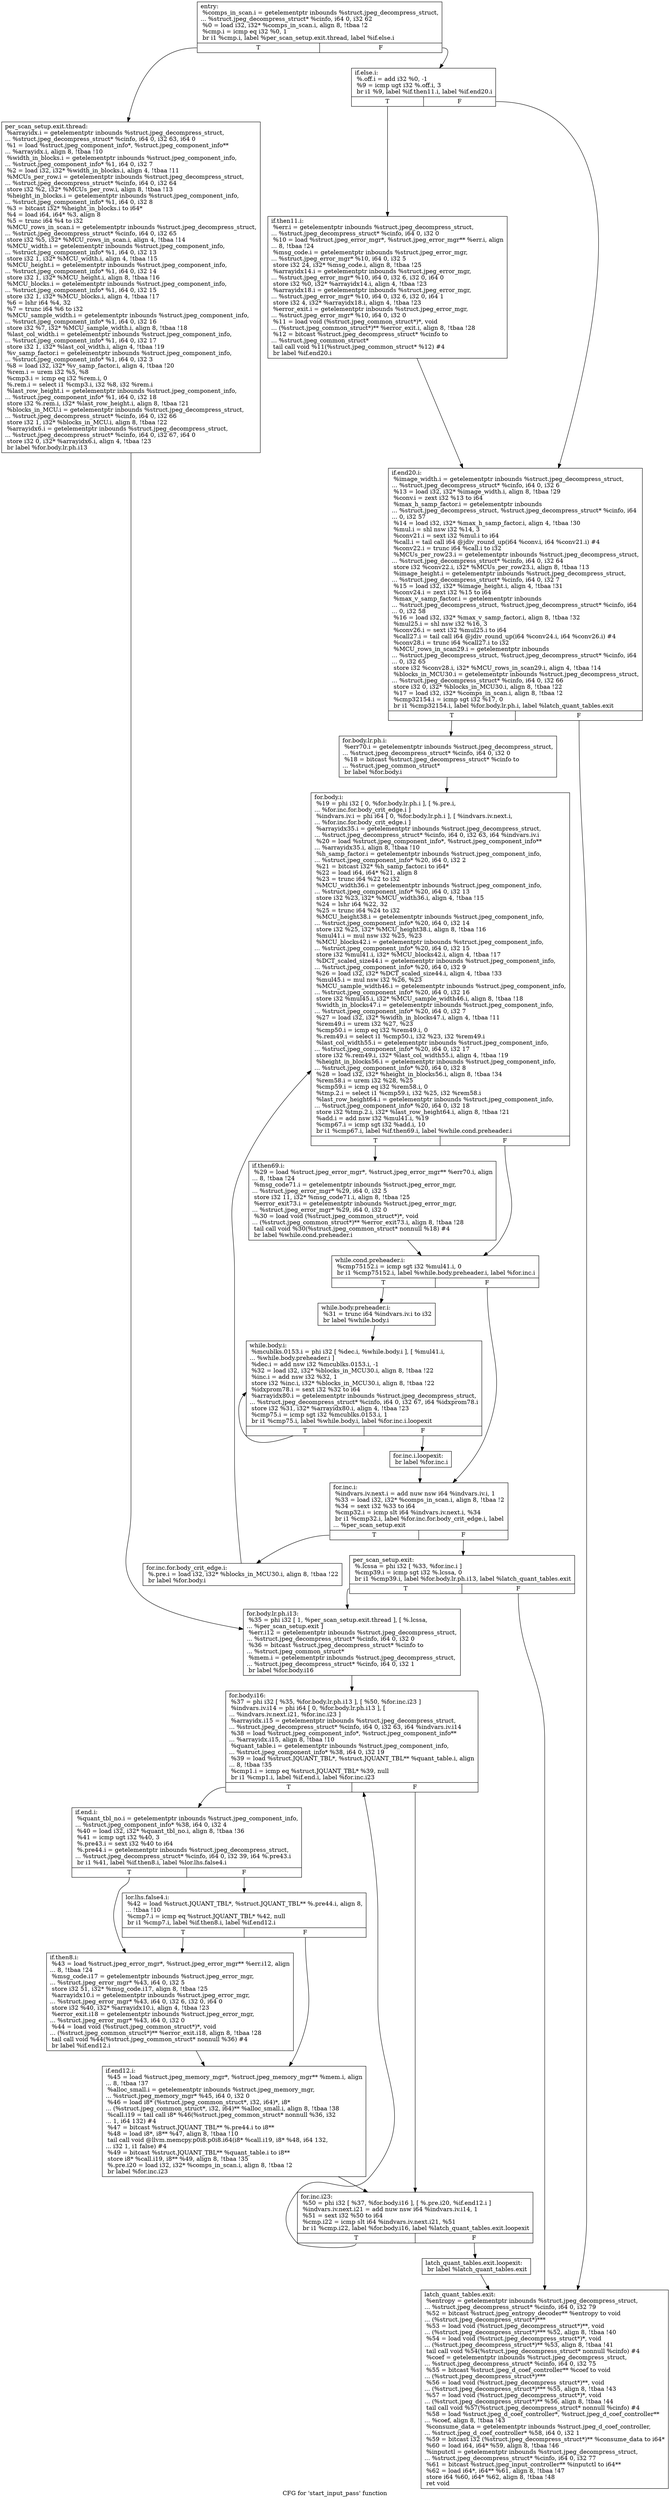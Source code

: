 digraph "CFG for 'start_input_pass' function" {
	label="CFG for 'start_input_pass' function";

	Node0x5187340 [shape=record,label="{entry:\l  %comps_in_scan.i = getelementptr inbounds %struct.jpeg_decompress_struct,\l... %struct.jpeg_decompress_struct* %cinfo, i64 0, i32 62\l  %0 = load i32, i32* %comps_in_scan.i, align 8, !tbaa !2\l  %cmp.i = icmp eq i32 %0, 1\l  br i1 %cmp.i, label %per_scan_setup.exit.thread, label %if.else.i\l|{<s0>T|<s1>F}}"];
	Node0x5187340:s0 -> Node0x5187b10;
	Node0x5187340:s1 -> Node0x5187c30;
	Node0x5187b10 [shape=record,label="{per_scan_setup.exit.thread:                       \l  %arrayidx.i = getelementptr inbounds %struct.jpeg_decompress_struct,\l... %struct.jpeg_decompress_struct* %cinfo, i64 0, i32 63, i64 0\l  %1 = load %struct.jpeg_component_info*, %struct.jpeg_component_info**\l... %arrayidx.i, align 8, !tbaa !10\l  %width_in_blocks.i = getelementptr inbounds %struct.jpeg_component_info,\l... %struct.jpeg_component_info* %1, i64 0, i32 7\l  %2 = load i32, i32* %width_in_blocks.i, align 4, !tbaa !11\l  %MCUs_per_row.i = getelementptr inbounds %struct.jpeg_decompress_struct,\l... %struct.jpeg_decompress_struct* %cinfo, i64 0, i32 64\l  store i32 %2, i32* %MCUs_per_row.i, align 8, !tbaa !13\l  %height_in_blocks.i = getelementptr inbounds %struct.jpeg_component_info,\l... %struct.jpeg_component_info* %1, i64 0, i32 8\l  %3 = bitcast i32* %height_in_blocks.i to i64*\l  %4 = load i64, i64* %3, align 8\l  %5 = trunc i64 %4 to i32\l  %MCU_rows_in_scan.i = getelementptr inbounds %struct.jpeg_decompress_struct,\l... %struct.jpeg_decompress_struct* %cinfo, i64 0, i32 65\l  store i32 %5, i32* %MCU_rows_in_scan.i, align 4, !tbaa !14\l  %MCU_width.i = getelementptr inbounds %struct.jpeg_component_info,\l... %struct.jpeg_component_info* %1, i64 0, i32 13\l  store i32 1, i32* %MCU_width.i, align 4, !tbaa !15\l  %MCU_height.i = getelementptr inbounds %struct.jpeg_component_info,\l... %struct.jpeg_component_info* %1, i64 0, i32 14\l  store i32 1, i32* %MCU_height.i, align 8, !tbaa !16\l  %MCU_blocks.i = getelementptr inbounds %struct.jpeg_component_info,\l... %struct.jpeg_component_info* %1, i64 0, i32 15\l  store i32 1, i32* %MCU_blocks.i, align 4, !tbaa !17\l  %6 = lshr i64 %4, 32\l  %7 = trunc i64 %6 to i32\l  %MCU_sample_width.i = getelementptr inbounds %struct.jpeg_component_info,\l... %struct.jpeg_component_info* %1, i64 0, i32 16\l  store i32 %7, i32* %MCU_sample_width.i, align 8, !tbaa !18\l  %last_col_width.i = getelementptr inbounds %struct.jpeg_component_info,\l... %struct.jpeg_component_info* %1, i64 0, i32 17\l  store i32 1, i32* %last_col_width.i, align 4, !tbaa !19\l  %v_samp_factor.i = getelementptr inbounds %struct.jpeg_component_info,\l... %struct.jpeg_component_info* %1, i64 0, i32 3\l  %8 = load i32, i32* %v_samp_factor.i, align 4, !tbaa !20\l  %rem.i = urem i32 %5, %8\l  %cmp3.i = icmp eq i32 %rem.i, 0\l  %.rem.i = select i1 %cmp3.i, i32 %8, i32 %rem.i\l  %last_row_height.i = getelementptr inbounds %struct.jpeg_component_info,\l... %struct.jpeg_component_info* %1, i64 0, i32 18\l  store i32 %.rem.i, i32* %last_row_height.i, align 8, !tbaa !21\l  %blocks_in_MCU.i = getelementptr inbounds %struct.jpeg_decompress_struct,\l... %struct.jpeg_decompress_struct* %cinfo, i64 0, i32 66\l  store i32 1, i32* %blocks_in_MCU.i, align 8, !tbaa !22\l  %arrayidx6.i = getelementptr inbounds %struct.jpeg_decompress_struct,\l... %struct.jpeg_decompress_struct* %cinfo, i64 0, i32 67, i64 0\l  store i32 0, i32* %arrayidx6.i, align 4, !tbaa !23\l  br label %for.body.lr.ph.i13\l}"];
	Node0x5187b10 -> Node0x519b450;
	Node0x5187c30 [shape=record,label="{if.else.i:                                        \l  %.off.i = add i32 %0, -1\l  %9 = icmp ugt i32 %.off.i, 3\l  br i1 %9, label %if.then11.i, label %if.end20.i\l|{<s0>T|<s1>F}}"];
	Node0x5187c30:s0 -> Node0x5199880;
	Node0x5187c30:s1 -> Node0x51998d0;
	Node0x5199880 [shape=record,label="{if.then11.i:                                      \l  %err.i = getelementptr inbounds %struct.jpeg_decompress_struct,\l... %struct.jpeg_decompress_struct* %cinfo, i64 0, i32 0\l  %10 = load %struct.jpeg_error_mgr*, %struct.jpeg_error_mgr** %err.i, align\l... 8, !tbaa !24\l  %msg_code.i = getelementptr inbounds %struct.jpeg_error_mgr,\l... %struct.jpeg_error_mgr* %10, i64 0, i32 5\l  store i32 24, i32* %msg_code.i, align 8, !tbaa !25\l  %arrayidx14.i = getelementptr inbounds %struct.jpeg_error_mgr,\l... %struct.jpeg_error_mgr* %10, i64 0, i32 6, i32 0, i64 0\l  store i32 %0, i32* %arrayidx14.i, align 4, !tbaa !23\l  %arrayidx18.i = getelementptr inbounds %struct.jpeg_error_mgr,\l... %struct.jpeg_error_mgr* %10, i64 0, i32 6, i32 0, i64 1\l  store i32 4, i32* %arrayidx18.i, align 4, !tbaa !23\l  %error_exit.i = getelementptr inbounds %struct.jpeg_error_mgr,\l... %struct.jpeg_error_mgr* %10, i64 0, i32 0\l  %11 = load void (%struct.jpeg_common_struct*)*, void\l... (%struct.jpeg_common_struct*)** %error_exit.i, align 8, !tbaa !28\l  %12 = bitcast %struct.jpeg_decompress_struct* %cinfo to\l... %struct.jpeg_common_struct*\l  tail call void %11(%struct.jpeg_common_struct* %12) #4\l  br label %if.end20.i\l}"];
	Node0x5199880 -> Node0x51998d0;
	Node0x51998d0 [shape=record,label="{if.end20.i:                                       \l  %image_width.i = getelementptr inbounds %struct.jpeg_decompress_struct,\l... %struct.jpeg_decompress_struct* %cinfo, i64 0, i32 6\l  %13 = load i32, i32* %image_width.i, align 8, !tbaa !29\l  %conv.i = zext i32 %13 to i64\l  %max_h_samp_factor.i = getelementptr inbounds\l... %struct.jpeg_decompress_struct, %struct.jpeg_decompress_struct* %cinfo, i64\l... 0, i32 57\l  %14 = load i32, i32* %max_h_samp_factor.i, align 4, !tbaa !30\l  %mul.i = shl nsw i32 %14, 3\l  %conv21.i = sext i32 %mul.i to i64\l  %call.i = tail call i64 @jdiv_round_up(i64 %conv.i, i64 %conv21.i) #4\l  %conv22.i = trunc i64 %call.i to i32\l  %MCUs_per_row23.i = getelementptr inbounds %struct.jpeg_decompress_struct,\l... %struct.jpeg_decompress_struct* %cinfo, i64 0, i32 64\l  store i32 %conv22.i, i32* %MCUs_per_row23.i, align 8, !tbaa !13\l  %image_height.i = getelementptr inbounds %struct.jpeg_decompress_struct,\l... %struct.jpeg_decompress_struct* %cinfo, i64 0, i32 7\l  %15 = load i32, i32* %image_height.i, align 4, !tbaa !31\l  %conv24.i = zext i32 %15 to i64\l  %max_v_samp_factor.i = getelementptr inbounds\l... %struct.jpeg_decompress_struct, %struct.jpeg_decompress_struct* %cinfo, i64\l... 0, i32 58\l  %16 = load i32, i32* %max_v_samp_factor.i, align 8, !tbaa !32\l  %mul25.i = shl nsw i32 %16, 3\l  %conv26.i = sext i32 %mul25.i to i64\l  %call27.i = tail call i64 @jdiv_round_up(i64 %conv24.i, i64 %conv26.i) #4\l  %conv28.i = trunc i64 %call27.i to i32\l  %MCU_rows_in_scan29.i = getelementptr inbounds\l... %struct.jpeg_decompress_struct, %struct.jpeg_decompress_struct* %cinfo, i64\l... 0, i32 65\l  store i32 %conv28.i, i32* %MCU_rows_in_scan29.i, align 4, !tbaa !14\l  %blocks_in_MCU30.i = getelementptr inbounds %struct.jpeg_decompress_struct,\l... %struct.jpeg_decompress_struct* %cinfo, i64 0, i32 66\l  store i32 0, i32* %blocks_in_MCU30.i, align 8, !tbaa !22\l  %17 = load i32, i32* %comps_in_scan.i, align 8, !tbaa !2\l  %cmp32154.i = icmp sgt i32 %17, 0\l  br i1 %cmp32154.i, label %for.body.lr.ph.i, label %latch_quant_tables.exit\l|{<s0>T|<s1>F}}"];
	Node0x51998d0:s0 -> Node0x519b7e0;
	Node0x51998d0:s1 -> Node0x519b8e0;
	Node0x519b7e0 [shape=record,label="{for.body.lr.ph.i:                                 \l  %err70.i = getelementptr inbounds %struct.jpeg_decompress_struct,\l... %struct.jpeg_decompress_struct* %cinfo, i64 0, i32 0\l  %18 = bitcast %struct.jpeg_decompress_struct* %cinfo to\l... %struct.jpeg_common_struct*\l  br label %for.body.i\l}"];
	Node0x519b7e0 -> Node0x519eb50;
	Node0x519eb50 [shape=record,label="{for.body.i:                                       \l  %19 = phi i32 [ 0, %for.body.lr.ph.i ], [ %.pre.i,\l... %for.inc.for.body_crit_edge.i ]\l  %indvars.iv.i = phi i64 [ 0, %for.body.lr.ph.i ], [ %indvars.iv.next.i,\l... %for.inc.for.body_crit_edge.i ]\l  %arrayidx35.i = getelementptr inbounds %struct.jpeg_decompress_struct,\l... %struct.jpeg_decompress_struct* %cinfo, i64 0, i32 63, i64 %indvars.iv.i\l  %20 = load %struct.jpeg_component_info*, %struct.jpeg_component_info**\l... %arrayidx35.i, align 8, !tbaa !10\l  %h_samp_factor.i = getelementptr inbounds %struct.jpeg_component_info,\l... %struct.jpeg_component_info* %20, i64 0, i32 2\l  %21 = bitcast i32* %h_samp_factor.i to i64*\l  %22 = load i64, i64* %21, align 8\l  %23 = trunc i64 %22 to i32\l  %MCU_width36.i = getelementptr inbounds %struct.jpeg_component_info,\l... %struct.jpeg_component_info* %20, i64 0, i32 13\l  store i32 %23, i32* %MCU_width36.i, align 4, !tbaa !15\l  %24 = lshr i64 %22, 32\l  %25 = trunc i64 %24 to i32\l  %MCU_height38.i = getelementptr inbounds %struct.jpeg_component_info,\l... %struct.jpeg_component_info* %20, i64 0, i32 14\l  store i32 %25, i32* %MCU_height38.i, align 8, !tbaa !16\l  %mul41.i = mul nsw i32 %25, %23\l  %MCU_blocks42.i = getelementptr inbounds %struct.jpeg_component_info,\l... %struct.jpeg_component_info* %20, i64 0, i32 15\l  store i32 %mul41.i, i32* %MCU_blocks42.i, align 4, !tbaa !17\l  %DCT_scaled_size44.i = getelementptr inbounds %struct.jpeg_component_info,\l... %struct.jpeg_component_info* %20, i64 0, i32 9\l  %26 = load i32, i32* %DCT_scaled_size44.i, align 4, !tbaa !33\l  %mul45.i = mul nsw i32 %26, %23\l  %MCU_sample_width46.i = getelementptr inbounds %struct.jpeg_component_info,\l... %struct.jpeg_component_info* %20, i64 0, i32 16\l  store i32 %mul45.i, i32* %MCU_sample_width46.i, align 8, !tbaa !18\l  %width_in_blocks47.i = getelementptr inbounds %struct.jpeg_component_info,\l... %struct.jpeg_component_info* %20, i64 0, i32 7\l  %27 = load i32, i32* %width_in_blocks47.i, align 4, !tbaa !11\l  %rem49.i = urem i32 %27, %23\l  %cmp50.i = icmp eq i32 %rem49.i, 0\l  %.rem49.i = select i1 %cmp50.i, i32 %23, i32 %rem49.i\l  %last_col_width55.i = getelementptr inbounds %struct.jpeg_component_info,\l... %struct.jpeg_component_info* %20, i64 0, i32 17\l  store i32 %.rem49.i, i32* %last_col_width55.i, align 4, !tbaa !19\l  %height_in_blocks56.i = getelementptr inbounds %struct.jpeg_component_info,\l... %struct.jpeg_component_info* %20, i64 0, i32 8\l  %28 = load i32, i32* %height_in_blocks56.i, align 8, !tbaa !34\l  %rem58.i = urem i32 %28, %25\l  %cmp59.i = icmp eq i32 %rem58.i, 0\l  %tmp.2.i = select i1 %cmp59.i, i32 %25, i32 %rem58.i\l  %last_row_height64.i = getelementptr inbounds %struct.jpeg_component_info,\l... %struct.jpeg_component_info* %20, i64 0, i32 18\l  store i32 %tmp.2.i, i32* %last_row_height64.i, align 8, !tbaa !21\l  %add.i = add nsw i32 %mul41.i, %19\l  %cmp67.i = icmp sgt i32 %add.i, 10\l  br i1 %cmp67.i, label %if.then69.i, label %while.cond.preheader.i\l|{<s0>T|<s1>F}}"];
	Node0x519eb50:s0 -> Node0x51a3510;
	Node0x519eb50:s1 -> Node0x51a3620;
	Node0x51a3510 [shape=record,label="{if.then69.i:                                      \l  %29 = load %struct.jpeg_error_mgr*, %struct.jpeg_error_mgr** %err70.i, align\l... 8, !tbaa !24\l  %msg_code71.i = getelementptr inbounds %struct.jpeg_error_mgr,\l... %struct.jpeg_error_mgr* %29, i64 0, i32 5\l  store i32 11, i32* %msg_code71.i, align 8, !tbaa !25\l  %error_exit73.i = getelementptr inbounds %struct.jpeg_error_mgr,\l... %struct.jpeg_error_mgr* %29, i64 0, i32 0\l  %30 = load void (%struct.jpeg_common_struct*)*, void\l... (%struct.jpeg_common_struct*)** %error_exit73.i, align 8, !tbaa !28\l  tail call void %30(%struct.jpeg_common_struct* nonnull %18) #4\l  br label %while.cond.preheader.i\l}"];
	Node0x51a3510 -> Node0x51a3620;
	Node0x51a3620 [shape=record,label="{while.cond.preheader.i:                           \l  %cmp75152.i = icmp sgt i32 %mul41.i, 0\l  br i1 %cmp75152.i, label %while.body.preheader.i, label %for.inc.i\l|{<s0>T|<s1>F}}"];
	Node0x51a3620:s0 -> Node0x51a3c60;
	Node0x51a3620:s1 -> Node0x51a3ce0;
	Node0x51a3c60 [shape=record,label="{while.body.preheader.i:                           \l  %31 = trunc i64 %indvars.iv.i to i32\l  br label %while.body.i\l}"];
	Node0x51a3c60 -> Node0x51a3e20;
	Node0x51a3e20 [shape=record,label="{while.body.i:                                     \l  %mcublks.0153.i = phi i32 [ %dec.i, %while.body.i ], [ %mul41.i,\l... %while.body.preheader.i ]\l  %dec.i = add nsw i32 %mcublks.0153.i, -1\l  %32 = load i32, i32* %blocks_in_MCU30.i, align 8, !tbaa !22\l  %inc.i = add nsw i32 %32, 1\l  store i32 %inc.i, i32* %blocks_in_MCU30.i, align 8, !tbaa !22\l  %idxprom78.i = sext i32 %32 to i64\l  %arrayidx80.i = getelementptr inbounds %struct.jpeg_decompress_struct,\l... %struct.jpeg_decompress_struct* %cinfo, i64 0, i32 67, i64 %idxprom78.i\l  store i32 %31, i32* %arrayidx80.i, align 4, !tbaa !23\l  %cmp75.i = icmp sgt i32 %mcublks.0153.i, 1\l  br i1 %cmp75.i, label %while.body.i, label %for.inc.i.loopexit\l|{<s0>T|<s1>F}}"];
	Node0x51a3e20:s0 -> Node0x51a3e20;
	Node0x51a3e20:s1 -> Node0x51a45b0;
	Node0x51a45b0 [shape=record,label="{for.inc.i.loopexit:                               \l  br label %for.inc.i\l}"];
	Node0x51a45b0 -> Node0x51a3ce0;
	Node0x51a3ce0 [shape=record,label="{for.inc.i:                                        \l  %indvars.iv.next.i = add nuw nsw i64 %indvars.iv.i, 1\l  %33 = load i32, i32* %comps_in_scan.i, align 8, !tbaa !2\l  %34 = sext i32 %33 to i64\l  %cmp32.i = icmp slt i64 %indvars.iv.next.i, %34\l  br i1 %cmp32.i, label %for.inc.for.body_crit_edge.i, label\l... %per_scan_setup.exit\l|{<s0>T|<s1>F}}"];
	Node0x51a3ce0:s0 -> Node0x519ecc0;
	Node0x51a3ce0:s1 -> Node0x51a4870;
	Node0x519ecc0 [shape=record,label="{for.inc.for.body_crit_edge.i:                     \l  %.pre.i = load i32, i32* %blocks_in_MCU30.i, align 8, !tbaa !22\l  br label %for.body.i\l}"];
	Node0x519ecc0 -> Node0x519eb50;
	Node0x51a4870 [shape=record,label="{per_scan_setup.exit:                              \l  %.lcssa = phi i32 [ %33, %for.inc.i ]\l  %cmp39.i = icmp sgt i32 %.lcssa, 0\l  br i1 %cmp39.i, label %for.body.lr.ph.i13, label %latch_quant_tables.exit\l|{<s0>T|<s1>F}}"];
	Node0x51a4870:s0 -> Node0x519b450;
	Node0x51a4870:s1 -> Node0x519b8e0;
	Node0x519b450 [shape=record,label="{for.body.lr.ph.i13:                               \l  %35 = phi i32 [ 1, %per_scan_setup.exit.thread ], [ %.lcssa,\l... %per_scan_setup.exit ]\l  %err.i12 = getelementptr inbounds %struct.jpeg_decompress_struct,\l... %struct.jpeg_decompress_struct* %cinfo, i64 0, i32 0\l  %36 = bitcast %struct.jpeg_decompress_struct* %cinfo to\l... %struct.jpeg_common_struct*\l  %mem.i = getelementptr inbounds %struct.jpeg_decompress_struct,\l... %struct.jpeg_decompress_struct* %cinfo, i64 0, i32 1\l  br label %for.body.i16\l}"];
	Node0x519b450 -> Node0x519e0b0;
	Node0x519e0b0 [shape=record,label="{for.body.i16:                                     \l  %37 = phi i32 [ %35, %for.body.lr.ph.i13 ], [ %50, %for.inc.i23 ]\l  %indvars.iv.i14 = phi i64 [ 0, %for.body.lr.ph.i13 ], [\l... %indvars.iv.next.i21, %for.inc.i23 ]\l  %arrayidx.i15 = getelementptr inbounds %struct.jpeg_decompress_struct,\l... %struct.jpeg_decompress_struct* %cinfo, i64 0, i32 63, i64 %indvars.iv.i14\l  %38 = load %struct.jpeg_component_info*, %struct.jpeg_component_info**\l... %arrayidx.i15, align 8, !tbaa !10\l  %quant_table.i = getelementptr inbounds %struct.jpeg_component_info,\l... %struct.jpeg_component_info* %38, i64 0, i32 19\l  %39 = load %struct.JQUANT_TBL*, %struct.JQUANT_TBL** %quant_table.i, align\l... 8, !tbaa !35\l  %cmp1.i = icmp eq %struct.JQUANT_TBL* %39, null\l  br i1 %cmp1.i, label %if.end.i, label %for.inc.i23\l|{<s0>T|<s1>F}}"];
	Node0x519e0b0:s0 -> Node0x51a6000;
	Node0x519e0b0:s1 -> Node0x519e1c0;
	Node0x51a6000 [shape=record,label="{if.end.i:                                         \l  %quant_tbl_no.i = getelementptr inbounds %struct.jpeg_component_info,\l... %struct.jpeg_component_info* %38, i64 0, i32 4\l  %40 = load i32, i32* %quant_tbl_no.i, align 8, !tbaa !36\l  %41 = icmp ugt i32 %40, 3\l  %.pre43.i = sext i32 %40 to i64\l  %.pre44.i = getelementptr inbounds %struct.jpeg_decompress_struct,\l... %struct.jpeg_decompress_struct* %cinfo, i64 0, i32 39, i64 %.pre43.i\l  br i1 %41, label %if.then8.i, label %lor.lhs.false4.i\l|{<s0>T|<s1>F}}"];
	Node0x51a6000:s0 -> Node0x51a65b0;
	Node0x51a6000:s1 -> Node0x51a66c0;
	Node0x51a66c0 [shape=record,label="{lor.lhs.false4.i:                                 \l  %42 = load %struct.JQUANT_TBL*, %struct.JQUANT_TBL** %.pre44.i, align 8,\l... !tbaa !10\l  %cmp7.i = icmp eq %struct.JQUANT_TBL* %42, null\l  br i1 %cmp7.i, label %if.then8.i, label %if.end12.i\l|{<s0>T|<s1>F}}"];
	Node0x51a66c0:s0 -> Node0x51a65b0;
	Node0x51a66c0:s1 -> Node0x51a68d0;
	Node0x51a65b0 [shape=record,label="{if.then8.i:                                       \l  %43 = load %struct.jpeg_error_mgr*, %struct.jpeg_error_mgr** %err.i12, align\l... 8, !tbaa !24\l  %msg_code.i17 = getelementptr inbounds %struct.jpeg_error_mgr,\l... %struct.jpeg_error_mgr* %43, i64 0, i32 5\l  store i32 51, i32* %msg_code.i17, align 8, !tbaa !25\l  %arrayidx10.i = getelementptr inbounds %struct.jpeg_error_mgr,\l... %struct.jpeg_error_mgr* %43, i64 0, i32 6, i32 0, i64 0\l  store i32 %40, i32* %arrayidx10.i, align 4, !tbaa !23\l  %error_exit.i18 = getelementptr inbounds %struct.jpeg_error_mgr,\l... %struct.jpeg_error_mgr* %43, i64 0, i32 0\l  %44 = load void (%struct.jpeg_common_struct*)*, void\l... (%struct.jpeg_common_struct*)** %error_exit.i18, align 8, !tbaa !28\l  tail call void %44(%struct.jpeg_common_struct* nonnull %36) #4\l  br label %if.end12.i\l}"];
	Node0x51a65b0 -> Node0x51a68d0;
	Node0x51a68d0 [shape=record,label="{if.end12.i:                                       \l  %45 = load %struct.jpeg_memory_mgr*, %struct.jpeg_memory_mgr** %mem.i, align\l... 8, !tbaa !37\l  %alloc_small.i = getelementptr inbounds %struct.jpeg_memory_mgr,\l... %struct.jpeg_memory_mgr* %45, i64 0, i32 0\l  %46 = load i8* (%struct.jpeg_common_struct*, i32, i64)*, i8*\l... (%struct.jpeg_common_struct*, i32, i64)** %alloc_small.i, align 8, !tbaa !38\l  %call.i19 = tail call i8* %46(%struct.jpeg_common_struct* nonnull %36, i32\l... 1, i64 132) #4\l  %47 = bitcast %struct.JQUANT_TBL** %.pre44.i to i8**\l  %48 = load i8*, i8** %47, align 8, !tbaa !10\l  tail call void @llvm.memcpy.p0i8.p0i8.i64(i8* %call.i19, i8* %48, i64 132,\l... i32 1, i1 false) #4\l  %49 = bitcast %struct.JQUANT_TBL** %quant_table.i to i8**\l  store i8* %call.i19, i8** %49, align 8, !tbaa !35\l  %.pre.i20 = load i32, i32* %comps_in_scan.i, align 8, !tbaa !2\l  br label %for.inc.i23\l}"];
	Node0x51a68d0 -> Node0x519e1c0;
	Node0x519e1c0 [shape=record,label="{for.inc.i23:                                      \l  %50 = phi i32 [ %37, %for.body.i16 ], [ %.pre.i20, %if.end12.i ]\l  %indvars.iv.next.i21 = add nuw nsw i64 %indvars.iv.i14, 1\l  %51 = sext i32 %50 to i64\l  %cmp.i22 = icmp slt i64 %indvars.iv.next.i21, %51\l  br i1 %cmp.i22, label %for.body.i16, label %latch_quant_tables.exit.loopexit\l|{<s0>T|<s1>F}}"];
	Node0x519e1c0:s0 -> Node0x519e0b0;
	Node0x519e1c0:s1 -> Node0x51a8290;
	Node0x51a8290 [shape=record,label="{latch_quant_tables.exit.loopexit:                 \l  br label %latch_quant_tables.exit\l}"];
	Node0x51a8290 -> Node0x519b8e0;
	Node0x519b8e0 [shape=record,label="{latch_quant_tables.exit:                          \l  %entropy = getelementptr inbounds %struct.jpeg_decompress_struct,\l... %struct.jpeg_decompress_struct* %cinfo, i64 0, i32 79\l  %52 = bitcast %struct.jpeg_entropy_decoder** %entropy to void\l... (%struct.jpeg_decompress_struct*)***\l  %53 = load void (%struct.jpeg_decompress_struct*)**, void\l... (%struct.jpeg_decompress_struct*)*** %52, align 8, !tbaa !40\l  %54 = load void (%struct.jpeg_decompress_struct*)*, void\l... (%struct.jpeg_decompress_struct*)** %53, align 8, !tbaa !41\l  tail call void %54(%struct.jpeg_decompress_struct* nonnull %cinfo) #4\l  %coef = getelementptr inbounds %struct.jpeg_decompress_struct,\l... %struct.jpeg_decompress_struct* %cinfo, i64 0, i32 75\l  %55 = bitcast %struct.jpeg_d_coef_controller** %coef to void\l... (%struct.jpeg_decompress_struct*)***\l  %56 = load void (%struct.jpeg_decompress_struct*)**, void\l... (%struct.jpeg_decompress_struct*)*** %55, align 8, !tbaa !43\l  %57 = load void (%struct.jpeg_decompress_struct*)*, void\l... (%struct.jpeg_decompress_struct*)** %56, align 8, !tbaa !44\l  tail call void %57(%struct.jpeg_decompress_struct* nonnull %cinfo) #4\l  %58 = load %struct.jpeg_d_coef_controller*, %struct.jpeg_d_coef_controller**\l... %coef, align 8, !tbaa !43\l  %consume_data = getelementptr inbounds %struct.jpeg_d_coef_controller,\l... %struct.jpeg_d_coef_controller* %58, i64 0, i32 1\l  %59 = bitcast i32 (%struct.jpeg_decompress_struct*)** %consume_data to i64*\l  %60 = load i64, i64* %59, align 8, !tbaa !46\l  %inputctl = getelementptr inbounds %struct.jpeg_decompress_struct,\l... %struct.jpeg_decompress_struct* %cinfo, i64 0, i32 77\l  %61 = bitcast %struct.jpeg_input_controller** %inputctl to i64**\l  %62 = load i64*, i64** %61, align 8, !tbaa !47\l  store i64 %60, i64* %62, align 8, !tbaa !48\l  ret void\l}"];
}
